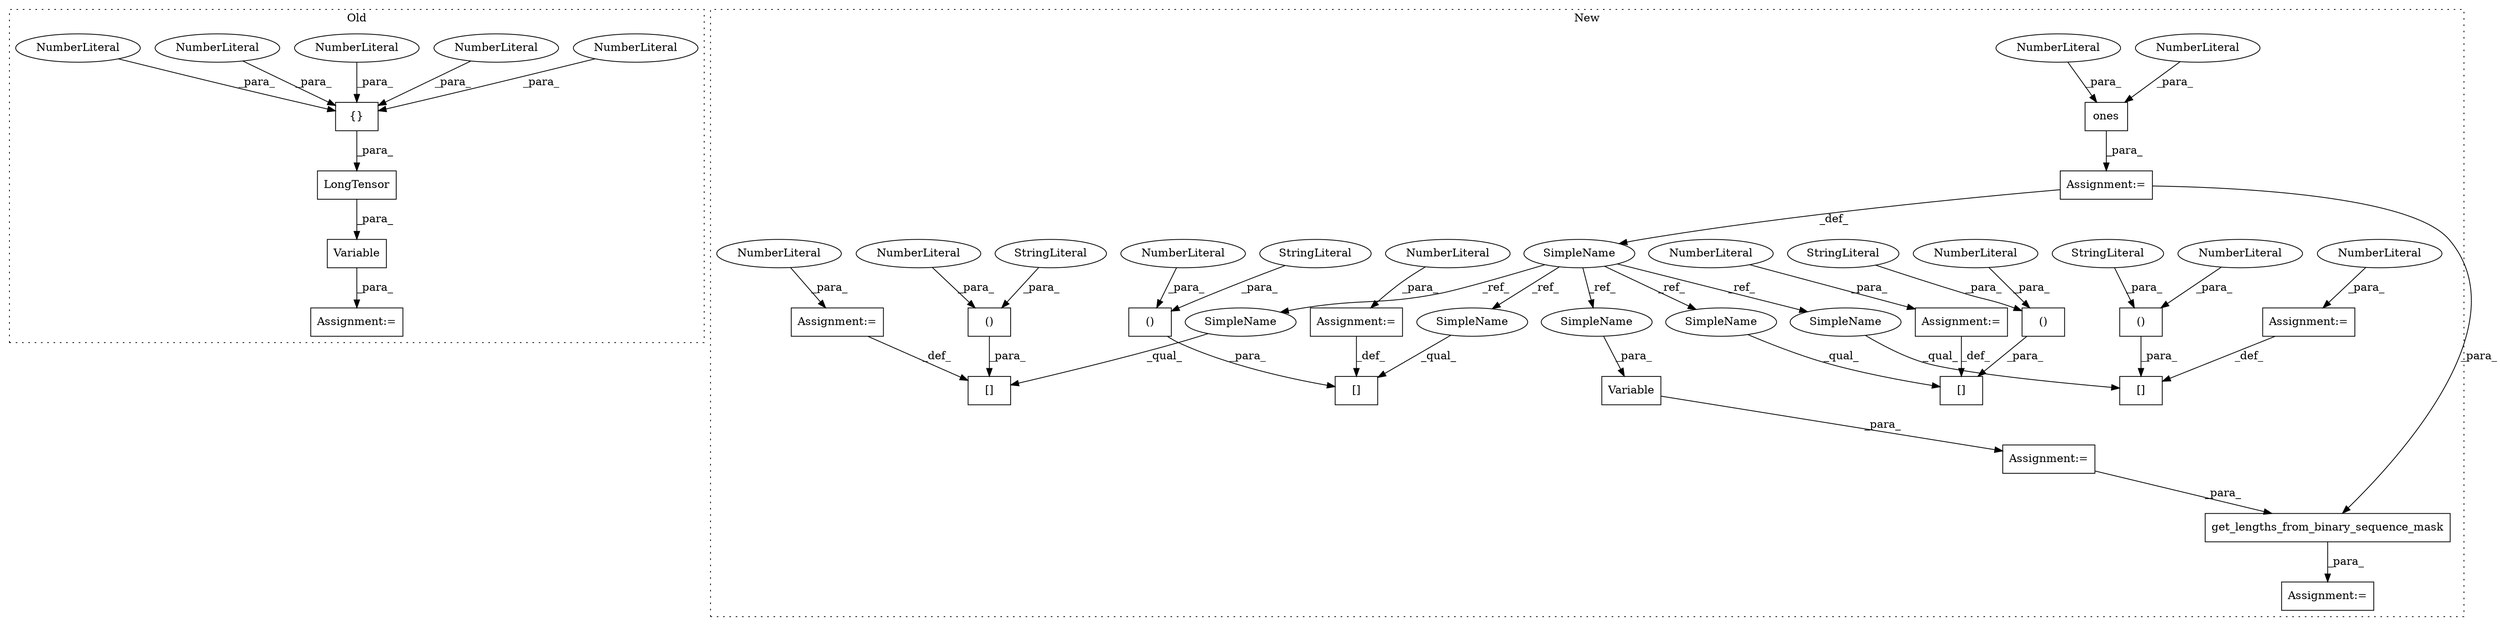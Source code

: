 digraph G {
subgraph cluster0 {
1 [label="{}" a="4" s="2598,2608" l="1,1" shape="box"];
3 [label="Assignment:=" a="7" s="2562" l="1" shape="box"];
11 [label="NumberLiteral" a="34" s="2601" l="1" shape="ellipse"];
12 [label="NumberLiteral" a="34" s="2603" l="1" shape="ellipse"];
16 [label="NumberLiteral" a="34" s="2599" l="1" shape="ellipse"];
17 [label="NumberLiteral" a="34" s="2607" l="1" shape="ellipse"];
18 [label="NumberLiteral" a="34" s="2605" l="1" shape="ellipse"];
24 [label="LongTensor" a="32" s="2578,2609" l="11,1" shape="box"];
26 [label="Variable" a="32" s="2563,2610" l="9,1" shape="box"];
label = "Old";
style="dotted";
}
subgraph cluster1 {
2 [label="[]" a="2" s="2772,2813" l="10,2" shape="box"];
4 [label="Assignment:=" a="7" s="2597" l="1" shape="box"];
5 [label="Assignment:=" a="7" s="2899" l="1" shape="box"];
6 [label="[]" a="2" s="2670,2711" l="10,2" shape="box"];
7 [label="SimpleName" a="42" s="2593" l="4" shape="ellipse"];
8 [label="[]" a="2" s="2619,2660" l="10,2" shape="box"];
9 [label="Assignment:=" a="7" s="2862" l="1" shape="box"];
10 [label="[]" a="2" s="2721,2762" l="10,2" shape="box"];
13 [label="()" a="106" s="2782" l="31" shape="box"];
14 [label="NumberLiteral" a="34" s="2812" l="1" shape="ellipse"];
15 [label="()" a="106" s="2629" l="31" shape="box"];
19 [label="NumberLiteral" a="34" s="2659" l="1" shape="ellipse"];
20 [label="()" a="106" s="2731" l="31" shape="box"];
21 [label="NumberLiteral" a="34" s="2761" l="1" shape="ellipse"];
22 [label="()" a="106" s="2680" l="31" shape="box"];
23 [label="NumberLiteral" a="34" s="2710" l="1" shape="ellipse"];
25 [label="Variable" a="32" s="2863,2876" l="9,1" shape="box"];
27 [label="ones" a="32" s="2604,2612" l="5,1" shape="box"];
28 [label="NumberLiteral" a="34" s="2611" l="1" shape="ellipse"];
29 [label="NumberLiteral" a="34" s="2609" l="1" shape="ellipse"];
30 [label="StringLiteral" a="45" s="2731" l="17" shape="ellipse"];
31 [label="Assignment:=" a="7" s="2662" l="1" shape="box"];
32 [label="NumberLiteral" a="34" s="2663" l="1" shape="ellipse"];
33 [label="Assignment:=" a="7" s="2713" l="1" shape="box"];
34 [label="NumberLiteral" a="34" s="2714" l="1" shape="ellipse"];
35 [label="StringLiteral" a="45" s="2782" l="17" shape="ellipse"];
36 [label="Assignment:=" a="7" s="2764" l="1" shape="box"];
37 [label="NumberLiteral" a="34" s="2765" l="1" shape="ellipse"];
38 [label="StringLiteral" a="45" s="2629" l="17" shape="ellipse"];
39 [label="Assignment:=" a="7" s="2815" l="1" shape="box"];
40 [label="NumberLiteral" a="34" s="2816" l="1" shape="ellipse"];
41 [label="StringLiteral" a="45" s="2680" l="17" shape="ellipse"];
42 [label="get_lengths_from_binary_sequence_mask" a="32" s="2900,2942" l="38,1" shape="box"];
43 [label="SimpleName" a="42" s="2721" l="4" shape="ellipse"];
44 [label="SimpleName" a="42" s="2872" l="4" shape="ellipse"];
45 [label="SimpleName" a="42" s="2670" l="4" shape="ellipse"];
46 [label="SimpleName" a="42" s="2619" l="4" shape="ellipse"];
47 [label="SimpleName" a="42" s="2772" l="4" shape="ellipse"];
label = "New";
style="dotted";
}
1 -> 24 [label="_para_"];
4 -> 42 [label="_para_"];
4 -> 7 [label="_def_"];
7 -> 46 [label="_ref_"];
7 -> 44 [label="_ref_"];
7 -> 45 [label="_ref_"];
7 -> 43 [label="_ref_"];
7 -> 47 [label="_ref_"];
9 -> 42 [label="_para_"];
11 -> 1 [label="_para_"];
12 -> 1 [label="_para_"];
13 -> 2 [label="_para_"];
14 -> 13 [label="_para_"];
15 -> 8 [label="_para_"];
16 -> 1 [label="_para_"];
17 -> 1 [label="_para_"];
18 -> 1 [label="_para_"];
19 -> 15 [label="_para_"];
20 -> 10 [label="_para_"];
21 -> 20 [label="_para_"];
22 -> 6 [label="_para_"];
23 -> 22 [label="_para_"];
24 -> 26 [label="_para_"];
25 -> 9 [label="_para_"];
26 -> 3 [label="_para_"];
27 -> 4 [label="_para_"];
28 -> 27 [label="_para_"];
29 -> 27 [label="_para_"];
30 -> 20 [label="_para_"];
31 -> 8 [label="_def_"];
32 -> 31 [label="_para_"];
33 -> 6 [label="_def_"];
34 -> 33 [label="_para_"];
35 -> 13 [label="_para_"];
36 -> 10 [label="_def_"];
37 -> 36 [label="_para_"];
38 -> 15 [label="_para_"];
39 -> 2 [label="_def_"];
40 -> 39 [label="_para_"];
41 -> 22 [label="_para_"];
42 -> 5 [label="_para_"];
43 -> 10 [label="_qual_"];
44 -> 25 [label="_para_"];
45 -> 6 [label="_qual_"];
46 -> 8 [label="_qual_"];
47 -> 2 [label="_qual_"];
}